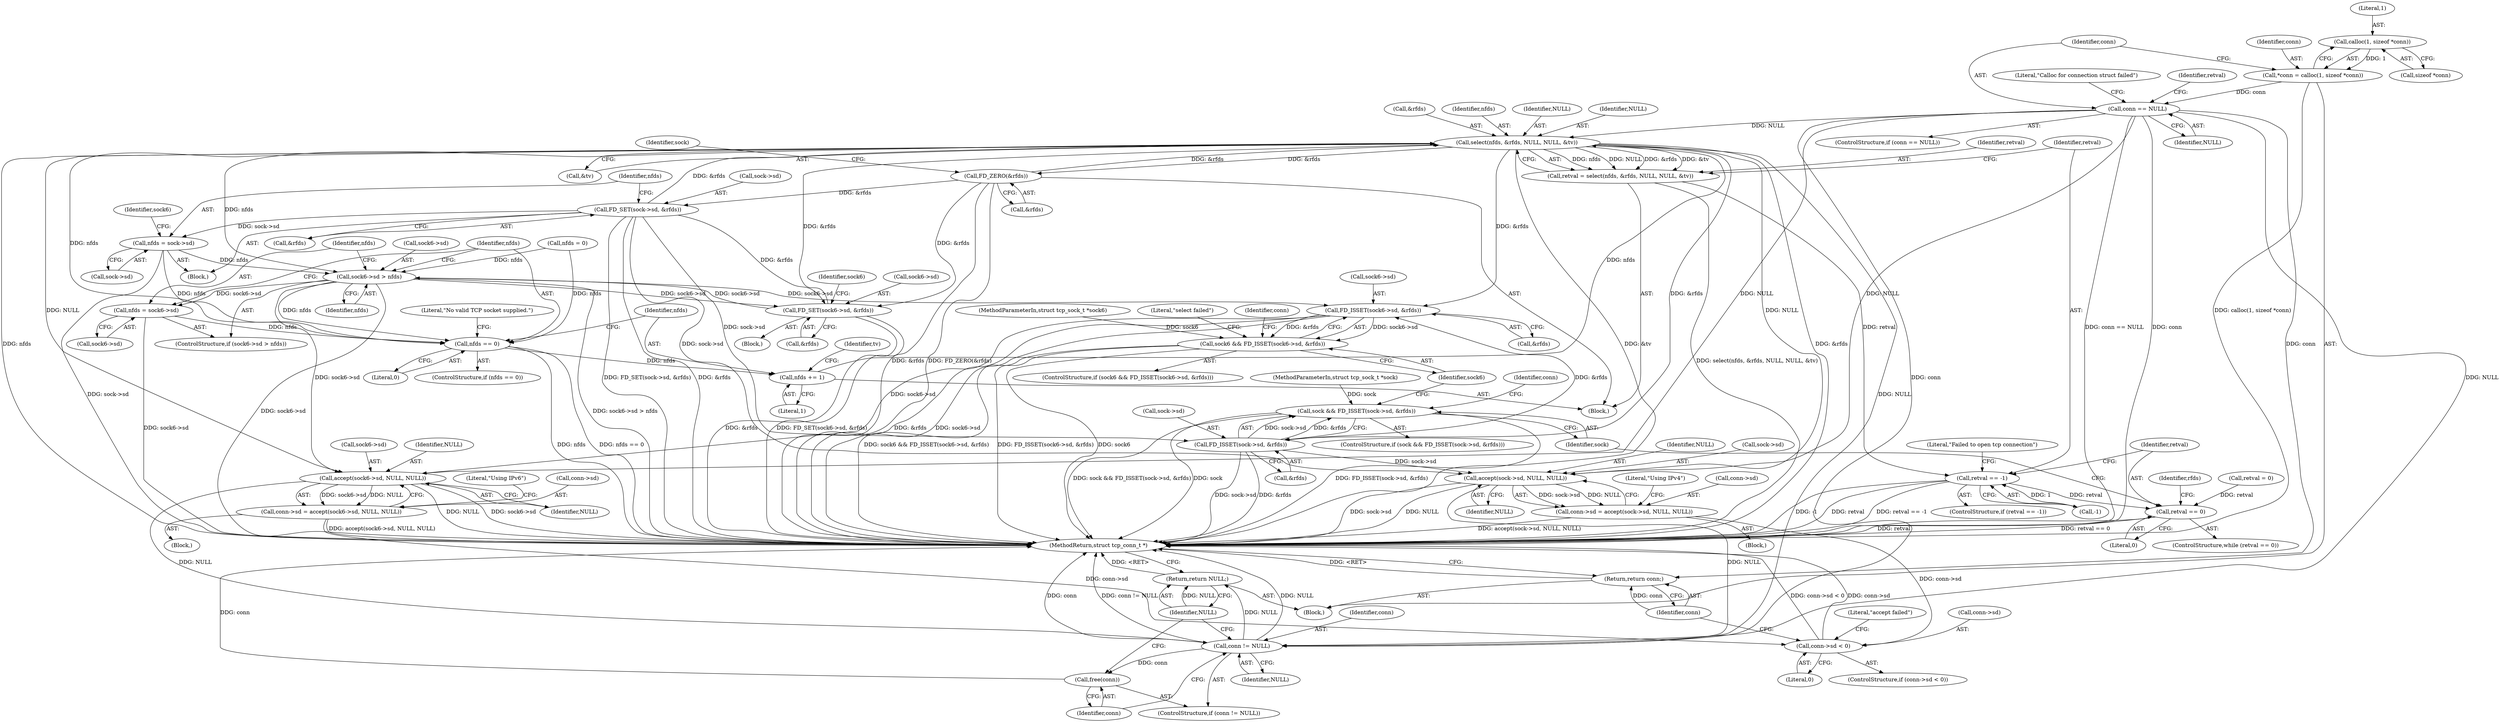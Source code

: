 digraph "0_ippusbxd_46844402bca7a38fc224483ba6f0a93c4613203f_0@API" {
"1000108" [label="(Call,calloc(1, sizeof *conn))"];
"1000106" [label="(Call,*conn = calloc(1, sizeof *conn))"];
"1000114" [label="(Call,conn == NULL)"];
"1000196" [label="(Call,select(nfds, &rfds, NULL, NULL, &tv))"];
"1000136" [label="(Call,FD_ZERO(&rfds))"];
"1000142" [label="(Call,FD_SET(sock->sd, &rfds))"];
"1000148" [label="(Call,nfds = sock->sd)"];
"1000163" [label="(Call,sock6->sd > nfds)"];
"1000156" [label="(Call,FD_SET(sock6->sd, &rfds))"];
"1000168" [label="(Call,nfds = sock6->sd)"];
"1000174" [label="(Call,nfds == 0)"];
"1000181" [label="(Call,nfds += 1)"];
"1000239" [label="(Call,FD_ISSET(sock6->sd, &rfds))"];
"1000237" [label="(Call,sock6 && FD_ISSET(sock6->sd, &rfds))"];
"1000250" [label="(Call,accept(sock6->sd, NULL, NULL))"];
"1000246" [label="(Call,conn->sd = accept(sock6->sd, NULL, NULL))"];
"1000264" [label="(Call,conn->sd < 0)"];
"1000277" [label="(Call,conn != NULL)"];
"1000280" [label="(Call,free(conn))"];
"1000282" [label="(Return,return NULL;)"];
"1000216" [label="(Call,FD_ISSET(sock->sd, &rfds))"];
"1000214" [label="(Call,sock && FD_ISSET(sock->sd, &rfds))"];
"1000227" [label="(Call,accept(sock->sd, NULL, NULL))"];
"1000223" [label="(Call,conn->sd = accept(sock->sd, NULL, NULL))"];
"1000194" [label="(Call,retval = select(nfds, &rfds, NULL, NULL, &tv))"];
"1000205" [label="(Call,retval == -1)"];
"1000132" [label="(Call,retval == 0)"];
"1000273" [label="(Return,return conn;)"];
"1000246" [label="(Call,conn->sd = accept(sock6->sd, NULL, NULL))"];
"1000175" [label="(Identifier,nfds)"];
"1000281" [label="(Identifier,conn)"];
"1000195" [label="(Identifier,retval)"];
"1000228" [label="(Call,sock->sd)"];
"1000142" [label="(Call,FD_SET(sock->sd, &rfds))"];
"1000282" [label="(Return,return NULL;)"];
"1000140" [label="(Identifier,sock)"];
"1000103" [label="(MethodParameterIn,struct tcp_sock_t *sock6)"];
"1000155" [label="(Block,)"];
"1000251" [label="(Call,sock6->sd)"];
"1000150" [label="(Call,sock->sd)"];
"1000216" [label="(Call,FD_ISSET(sock->sd, &rfds))"];
"1000257" [label="(Literal,\"Using IPv6\")"];
"1000239" [label="(Call,FD_ISSET(sock6->sd, &rfds))"];
"1000169" [label="(Identifier,nfds)"];
"1000106" [label="(Call,*conn = calloc(1, sizeof *conn))"];
"1000280" [label="(Call,free(conn))"];
"1000198" [label="(Call,&rfds)"];
"1000276" [label="(ControlStructure,if (conn != NULL))"];
"1000104" [label="(Block,)"];
"1000236" [label="(ControlStructure,if (sock6 && FD_ISSET(sock6->sd, &rfds)))"];
"1000217" [label="(Call,sock->sd)"];
"1000114" [label="(Call,conn == NULL)"];
"1000277" [label="(Call,conn != NULL)"];
"1000181" [label="(Call,nfds += 1)"];
"1000182" [label="(Identifier,nfds)"];
"1000194" [label="(Call,retval = select(nfds, &rfds, NULL, NULL, &tv))"];
"1000213" [label="(ControlStructure,if (sock && FD_ISSET(sock->sd, &rfds)))"];
"1000141" [label="(Block,)"];
"1000162" [label="(ControlStructure,if (sock6->sd > nfds))"];
"1000183" [label="(Literal,1)"];
"1000156" [label="(Call,FD_SET(sock6->sd, &rfds))"];
"1000108" [label="(Call,calloc(1, sizeof *conn))"];
"1000163" [label="(Call,sock6->sd > nfds)"];
"1000265" [label="(Call,conn->sd)"];
"1000261" [label="(Literal,\"select failed\")"];
"1000135" [label="(Block,)"];
"1000284" [label="(MethodReturn,struct tcp_conn_t *)"];
"1000176" [label="(Literal,0)"];
"1000232" [label="(Identifier,NULL)"];
"1000240" [label="(Call,sock6->sd)"];
"1000222" [label="(Block,)"];
"1000274" [label="(Identifier,conn)"];
"1000134" [label="(Literal,0)"];
"1000220" [label="(Call,&rfds)"];
"1000128" [label="(Call,nfds = 0)"];
"1000207" [label="(Call,-1)"];
"1000238" [label="(Identifier,sock6)"];
"1000263" [label="(ControlStructure,if (conn->sd < 0))"];
"1000132" [label="(Call,retval == 0)"];
"1000116" [label="(Identifier,NULL)"];
"1000214" [label="(Call,sock && FD_ISSET(sock->sd, &rfds))"];
"1000137" [label="(Call,&rfds)"];
"1000204" [label="(ControlStructure,if (retval == -1))"];
"1000234" [label="(Literal,\"Using IPv4\")"];
"1000255" [label="(Identifier,NULL)"];
"1000279" [label="(Identifier,NULL)"];
"1000250" [label="(Call,accept(sock6->sd, NULL, NULL))"];
"1000143" [label="(Call,sock->sd)"];
"1000154" [label="(Identifier,sock6)"];
"1000119" [label="(Literal,\"Calloc for connection struct failed\")"];
"1000237" [label="(Call,sock6 && FD_ISSET(sock6->sd, &rfds))"];
"1000268" [label="(Literal,0)"];
"1000283" [label="(Identifier,NULL)"];
"1000138" [label="(Identifier,rfds)"];
"1000110" [label="(Call,sizeof *conn)"];
"1000173" [label="(ControlStructure,if (nfds == 0))"];
"1000170" [label="(Call,sock6->sd)"];
"1000223" [label="(Call,conn->sd = accept(sock->sd, NULL, NULL))"];
"1000113" [label="(ControlStructure,if (conn == NULL))"];
"1000206" [label="(Identifier,retval)"];
"1000164" [label="(Call,sock6->sd)"];
"1000254" [label="(Identifier,NULL)"];
"1000165" [label="(Identifier,sock6)"];
"1000107" [label="(Identifier,conn)"];
"1000202" [label="(Call,&tv)"];
"1000197" [label="(Identifier,nfds)"];
"1000211" [label="(Literal,\"Failed to open tcp connection\")"];
"1000149" [label="(Identifier,nfds)"];
"1000196" [label="(Call,select(nfds, &rfds, NULL, NULL, &tv))"];
"1000225" [label="(Identifier,conn)"];
"1000102" [label="(MethodParameterIn,struct tcp_sock_t *sock)"];
"1000231" [label="(Identifier,NULL)"];
"1000167" [label="(Identifier,nfds)"];
"1000248" [label="(Identifier,conn)"];
"1000148" [label="(Call,nfds = sock->sd)"];
"1000146" [label="(Call,&rfds)"];
"1000243" [label="(Call,&rfds)"];
"1000109" [label="(Literal,1)"];
"1000124" [label="(Call,retval = 0)"];
"1000157" [label="(Call,sock6->sd)"];
"1000200" [label="(Identifier,NULL)"];
"1000168" [label="(Call,nfds = sock6->sd)"];
"1000115" [label="(Identifier,conn)"];
"1000273" [label="(Return,return conn;)"];
"1000227" [label="(Call,accept(sock->sd, NULL, NULL))"];
"1000186" [label="(Identifier,tv)"];
"1000136" [label="(Call,FD_ZERO(&rfds))"];
"1000160" [label="(Call,&rfds)"];
"1000174" [label="(Call,nfds == 0)"];
"1000131" [label="(ControlStructure,while (retval == 0))"];
"1000133" [label="(Identifier,retval)"];
"1000271" [label="(Literal,\"accept failed\")"];
"1000201" [label="(Identifier,NULL)"];
"1000125" [label="(Identifier,retval)"];
"1000247" [label="(Call,conn->sd)"];
"1000224" [label="(Call,conn->sd)"];
"1000264" [label="(Call,conn->sd < 0)"];
"1000278" [label="(Identifier,conn)"];
"1000245" [label="(Block,)"];
"1000179" [label="(Literal,\"No valid TCP socket supplied.\")"];
"1000205" [label="(Call,retval == -1)"];
"1000215" [label="(Identifier,sock)"];
"1000108" -> "1000106"  [label="AST: "];
"1000108" -> "1000110"  [label="CFG: "];
"1000109" -> "1000108"  [label="AST: "];
"1000110" -> "1000108"  [label="AST: "];
"1000106" -> "1000108"  [label="CFG: "];
"1000108" -> "1000106"  [label="DDG: 1"];
"1000106" -> "1000104"  [label="AST: "];
"1000107" -> "1000106"  [label="AST: "];
"1000115" -> "1000106"  [label="CFG: "];
"1000106" -> "1000284"  [label="DDG: calloc(1, sizeof *conn)"];
"1000106" -> "1000114"  [label="DDG: conn"];
"1000114" -> "1000113"  [label="AST: "];
"1000114" -> "1000116"  [label="CFG: "];
"1000115" -> "1000114"  [label="AST: "];
"1000116" -> "1000114"  [label="AST: "];
"1000119" -> "1000114"  [label="CFG: "];
"1000125" -> "1000114"  [label="CFG: "];
"1000114" -> "1000284"  [label="DDG: conn == NULL"];
"1000114" -> "1000284"  [label="DDG: conn"];
"1000114" -> "1000196"  [label="DDG: NULL"];
"1000114" -> "1000227"  [label="DDG: NULL"];
"1000114" -> "1000250"  [label="DDG: NULL"];
"1000114" -> "1000273"  [label="DDG: conn"];
"1000114" -> "1000277"  [label="DDG: conn"];
"1000114" -> "1000277"  [label="DDG: NULL"];
"1000196" -> "1000194"  [label="AST: "];
"1000196" -> "1000202"  [label="CFG: "];
"1000197" -> "1000196"  [label="AST: "];
"1000198" -> "1000196"  [label="AST: "];
"1000200" -> "1000196"  [label="AST: "];
"1000201" -> "1000196"  [label="AST: "];
"1000202" -> "1000196"  [label="AST: "];
"1000194" -> "1000196"  [label="CFG: "];
"1000196" -> "1000284"  [label="DDG: nfds"];
"1000196" -> "1000284"  [label="DDG: &tv"];
"1000196" -> "1000284"  [label="DDG: &rfds"];
"1000196" -> "1000136"  [label="DDG: &rfds"];
"1000196" -> "1000163"  [label="DDG: nfds"];
"1000196" -> "1000174"  [label="DDG: nfds"];
"1000196" -> "1000194"  [label="DDG: nfds"];
"1000196" -> "1000194"  [label="DDG: NULL"];
"1000196" -> "1000194"  [label="DDG: &rfds"];
"1000196" -> "1000194"  [label="DDG: &tv"];
"1000181" -> "1000196"  [label="DDG: nfds"];
"1000156" -> "1000196"  [label="DDG: &rfds"];
"1000142" -> "1000196"  [label="DDG: &rfds"];
"1000136" -> "1000196"  [label="DDG: &rfds"];
"1000196" -> "1000216"  [label="DDG: &rfds"];
"1000196" -> "1000227"  [label="DDG: NULL"];
"1000196" -> "1000239"  [label="DDG: &rfds"];
"1000196" -> "1000250"  [label="DDG: NULL"];
"1000196" -> "1000277"  [label="DDG: NULL"];
"1000136" -> "1000135"  [label="AST: "];
"1000136" -> "1000137"  [label="CFG: "];
"1000137" -> "1000136"  [label="AST: "];
"1000140" -> "1000136"  [label="CFG: "];
"1000136" -> "1000284"  [label="DDG: FD_ZERO(&rfds)"];
"1000136" -> "1000284"  [label="DDG: &rfds"];
"1000136" -> "1000142"  [label="DDG: &rfds"];
"1000136" -> "1000156"  [label="DDG: &rfds"];
"1000142" -> "1000141"  [label="AST: "];
"1000142" -> "1000146"  [label="CFG: "];
"1000143" -> "1000142"  [label="AST: "];
"1000146" -> "1000142"  [label="AST: "];
"1000149" -> "1000142"  [label="CFG: "];
"1000142" -> "1000284"  [label="DDG: FD_SET(sock->sd, &rfds)"];
"1000142" -> "1000284"  [label="DDG: &rfds"];
"1000142" -> "1000148"  [label="DDG: sock->sd"];
"1000142" -> "1000156"  [label="DDG: &rfds"];
"1000142" -> "1000216"  [label="DDG: sock->sd"];
"1000142" -> "1000227"  [label="DDG: sock->sd"];
"1000148" -> "1000141"  [label="AST: "];
"1000148" -> "1000150"  [label="CFG: "];
"1000149" -> "1000148"  [label="AST: "];
"1000150" -> "1000148"  [label="AST: "];
"1000154" -> "1000148"  [label="CFG: "];
"1000148" -> "1000284"  [label="DDG: sock->sd"];
"1000148" -> "1000163"  [label="DDG: nfds"];
"1000148" -> "1000174"  [label="DDG: nfds"];
"1000163" -> "1000162"  [label="AST: "];
"1000163" -> "1000167"  [label="CFG: "];
"1000164" -> "1000163"  [label="AST: "];
"1000167" -> "1000163"  [label="AST: "];
"1000169" -> "1000163"  [label="CFG: "];
"1000175" -> "1000163"  [label="CFG: "];
"1000163" -> "1000284"  [label="DDG: sock6->sd"];
"1000163" -> "1000284"  [label="DDG: sock6->sd > nfds"];
"1000163" -> "1000156"  [label="DDG: sock6->sd"];
"1000156" -> "1000163"  [label="DDG: sock6->sd"];
"1000128" -> "1000163"  [label="DDG: nfds"];
"1000163" -> "1000168"  [label="DDG: sock6->sd"];
"1000163" -> "1000174"  [label="DDG: nfds"];
"1000163" -> "1000239"  [label="DDG: sock6->sd"];
"1000163" -> "1000250"  [label="DDG: sock6->sd"];
"1000156" -> "1000155"  [label="AST: "];
"1000156" -> "1000160"  [label="CFG: "];
"1000157" -> "1000156"  [label="AST: "];
"1000160" -> "1000156"  [label="AST: "];
"1000165" -> "1000156"  [label="CFG: "];
"1000156" -> "1000284"  [label="DDG: &rfds"];
"1000156" -> "1000284"  [label="DDG: FD_SET(sock6->sd, &rfds)"];
"1000168" -> "1000162"  [label="AST: "];
"1000168" -> "1000170"  [label="CFG: "];
"1000169" -> "1000168"  [label="AST: "];
"1000170" -> "1000168"  [label="AST: "];
"1000175" -> "1000168"  [label="CFG: "];
"1000168" -> "1000284"  [label="DDG: sock6->sd"];
"1000168" -> "1000174"  [label="DDG: nfds"];
"1000174" -> "1000173"  [label="AST: "];
"1000174" -> "1000176"  [label="CFG: "];
"1000175" -> "1000174"  [label="AST: "];
"1000176" -> "1000174"  [label="AST: "];
"1000179" -> "1000174"  [label="CFG: "];
"1000182" -> "1000174"  [label="CFG: "];
"1000174" -> "1000284"  [label="DDG: nfds == 0"];
"1000174" -> "1000284"  [label="DDG: nfds"];
"1000128" -> "1000174"  [label="DDG: nfds"];
"1000174" -> "1000181"  [label="DDG: nfds"];
"1000181" -> "1000135"  [label="AST: "];
"1000181" -> "1000183"  [label="CFG: "];
"1000182" -> "1000181"  [label="AST: "];
"1000183" -> "1000181"  [label="AST: "];
"1000186" -> "1000181"  [label="CFG: "];
"1000239" -> "1000237"  [label="AST: "];
"1000239" -> "1000243"  [label="CFG: "];
"1000240" -> "1000239"  [label="AST: "];
"1000243" -> "1000239"  [label="AST: "];
"1000237" -> "1000239"  [label="CFG: "];
"1000239" -> "1000284"  [label="DDG: sock6->sd"];
"1000239" -> "1000284"  [label="DDG: &rfds"];
"1000239" -> "1000237"  [label="DDG: sock6->sd"];
"1000239" -> "1000237"  [label="DDG: &rfds"];
"1000216" -> "1000239"  [label="DDG: &rfds"];
"1000239" -> "1000250"  [label="DDG: sock6->sd"];
"1000237" -> "1000236"  [label="AST: "];
"1000237" -> "1000238"  [label="CFG: "];
"1000238" -> "1000237"  [label="AST: "];
"1000248" -> "1000237"  [label="CFG: "];
"1000261" -> "1000237"  [label="CFG: "];
"1000237" -> "1000284"  [label="DDG: sock6 && FD_ISSET(sock6->sd, &rfds)"];
"1000237" -> "1000284"  [label="DDG: FD_ISSET(sock6->sd, &rfds)"];
"1000237" -> "1000284"  [label="DDG: sock6"];
"1000103" -> "1000237"  [label="DDG: sock6"];
"1000250" -> "1000246"  [label="AST: "];
"1000250" -> "1000255"  [label="CFG: "];
"1000251" -> "1000250"  [label="AST: "];
"1000254" -> "1000250"  [label="AST: "];
"1000255" -> "1000250"  [label="AST: "];
"1000246" -> "1000250"  [label="CFG: "];
"1000250" -> "1000284"  [label="DDG: NULL"];
"1000250" -> "1000284"  [label="DDG: sock6->sd"];
"1000250" -> "1000246"  [label="DDG: sock6->sd"];
"1000250" -> "1000246"  [label="DDG: NULL"];
"1000250" -> "1000277"  [label="DDG: NULL"];
"1000246" -> "1000245"  [label="AST: "];
"1000247" -> "1000246"  [label="AST: "];
"1000257" -> "1000246"  [label="CFG: "];
"1000246" -> "1000284"  [label="DDG: accept(sock6->sd, NULL, NULL)"];
"1000246" -> "1000264"  [label="DDG: conn->sd"];
"1000264" -> "1000263"  [label="AST: "];
"1000264" -> "1000268"  [label="CFG: "];
"1000265" -> "1000264"  [label="AST: "];
"1000268" -> "1000264"  [label="AST: "];
"1000271" -> "1000264"  [label="CFG: "];
"1000274" -> "1000264"  [label="CFG: "];
"1000264" -> "1000284"  [label="DDG: conn->sd"];
"1000264" -> "1000284"  [label="DDG: conn->sd < 0"];
"1000223" -> "1000264"  [label="DDG: conn->sd"];
"1000277" -> "1000276"  [label="AST: "];
"1000277" -> "1000279"  [label="CFG: "];
"1000278" -> "1000277"  [label="AST: "];
"1000279" -> "1000277"  [label="AST: "];
"1000281" -> "1000277"  [label="CFG: "];
"1000283" -> "1000277"  [label="CFG: "];
"1000277" -> "1000284"  [label="DDG: conn"];
"1000277" -> "1000284"  [label="DDG: conn != NULL"];
"1000277" -> "1000284"  [label="DDG: NULL"];
"1000227" -> "1000277"  [label="DDG: NULL"];
"1000277" -> "1000280"  [label="DDG: conn"];
"1000277" -> "1000282"  [label="DDG: NULL"];
"1000280" -> "1000276"  [label="AST: "];
"1000280" -> "1000281"  [label="CFG: "];
"1000281" -> "1000280"  [label="AST: "];
"1000283" -> "1000280"  [label="CFG: "];
"1000280" -> "1000284"  [label="DDG: conn"];
"1000282" -> "1000104"  [label="AST: "];
"1000282" -> "1000283"  [label="CFG: "];
"1000283" -> "1000282"  [label="AST: "];
"1000284" -> "1000282"  [label="CFG: "];
"1000282" -> "1000284"  [label="DDG: <RET>"];
"1000283" -> "1000282"  [label="DDG: NULL"];
"1000216" -> "1000214"  [label="AST: "];
"1000216" -> "1000220"  [label="CFG: "];
"1000217" -> "1000216"  [label="AST: "];
"1000220" -> "1000216"  [label="AST: "];
"1000214" -> "1000216"  [label="CFG: "];
"1000216" -> "1000284"  [label="DDG: sock->sd"];
"1000216" -> "1000284"  [label="DDG: &rfds"];
"1000216" -> "1000214"  [label="DDG: sock->sd"];
"1000216" -> "1000214"  [label="DDG: &rfds"];
"1000216" -> "1000227"  [label="DDG: sock->sd"];
"1000214" -> "1000213"  [label="AST: "];
"1000214" -> "1000215"  [label="CFG: "];
"1000215" -> "1000214"  [label="AST: "];
"1000225" -> "1000214"  [label="CFG: "];
"1000238" -> "1000214"  [label="CFG: "];
"1000214" -> "1000284"  [label="DDG: FD_ISSET(sock->sd, &rfds)"];
"1000214" -> "1000284"  [label="DDG: sock && FD_ISSET(sock->sd, &rfds)"];
"1000214" -> "1000284"  [label="DDG: sock"];
"1000102" -> "1000214"  [label="DDG: sock"];
"1000227" -> "1000223"  [label="AST: "];
"1000227" -> "1000232"  [label="CFG: "];
"1000228" -> "1000227"  [label="AST: "];
"1000231" -> "1000227"  [label="AST: "];
"1000232" -> "1000227"  [label="AST: "];
"1000223" -> "1000227"  [label="CFG: "];
"1000227" -> "1000284"  [label="DDG: sock->sd"];
"1000227" -> "1000284"  [label="DDG: NULL"];
"1000227" -> "1000223"  [label="DDG: sock->sd"];
"1000227" -> "1000223"  [label="DDG: NULL"];
"1000223" -> "1000222"  [label="AST: "];
"1000224" -> "1000223"  [label="AST: "];
"1000234" -> "1000223"  [label="CFG: "];
"1000223" -> "1000284"  [label="DDG: accept(sock->sd, NULL, NULL)"];
"1000194" -> "1000135"  [label="AST: "];
"1000195" -> "1000194"  [label="AST: "];
"1000206" -> "1000194"  [label="CFG: "];
"1000194" -> "1000284"  [label="DDG: select(nfds, &rfds, NULL, NULL, &tv)"];
"1000194" -> "1000205"  [label="DDG: retval"];
"1000205" -> "1000204"  [label="AST: "];
"1000205" -> "1000207"  [label="CFG: "];
"1000206" -> "1000205"  [label="AST: "];
"1000207" -> "1000205"  [label="AST: "];
"1000133" -> "1000205"  [label="CFG: "];
"1000211" -> "1000205"  [label="CFG: "];
"1000205" -> "1000284"  [label="DDG: -1"];
"1000205" -> "1000284"  [label="DDG: retval"];
"1000205" -> "1000284"  [label="DDG: retval == -1"];
"1000205" -> "1000132"  [label="DDG: retval"];
"1000207" -> "1000205"  [label="DDG: 1"];
"1000132" -> "1000131"  [label="AST: "];
"1000132" -> "1000134"  [label="CFG: "];
"1000133" -> "1000132"  [label="AST: "];
"1000134" -> "1000132"  [label="AST: "];
"1000138" -> "1000132"  [label="CFG: "];
"1000215" -> "1000132"  [label="CFG: "];
"1000132" -> "1000284"  [label="DDG: retval == 0"];
"1000132" -> "1000284"  [label="DDG: retval"];
"1000124" -> "1000132"  [label="DDG: retval"];
"1000273" -> "1000104"  [label="AST: "];
"1000273" -> "1000274"  [label="CFG: "];
"1000274" -> "1000273"  [label="AST: "];
"1000284" -> "1000273"  [label="CFG: "];
"1000273" -> "1000284"  [label="DDG: <RET>"];
"1000274" -> "1000273"  [label="DDG: conn"];
}
